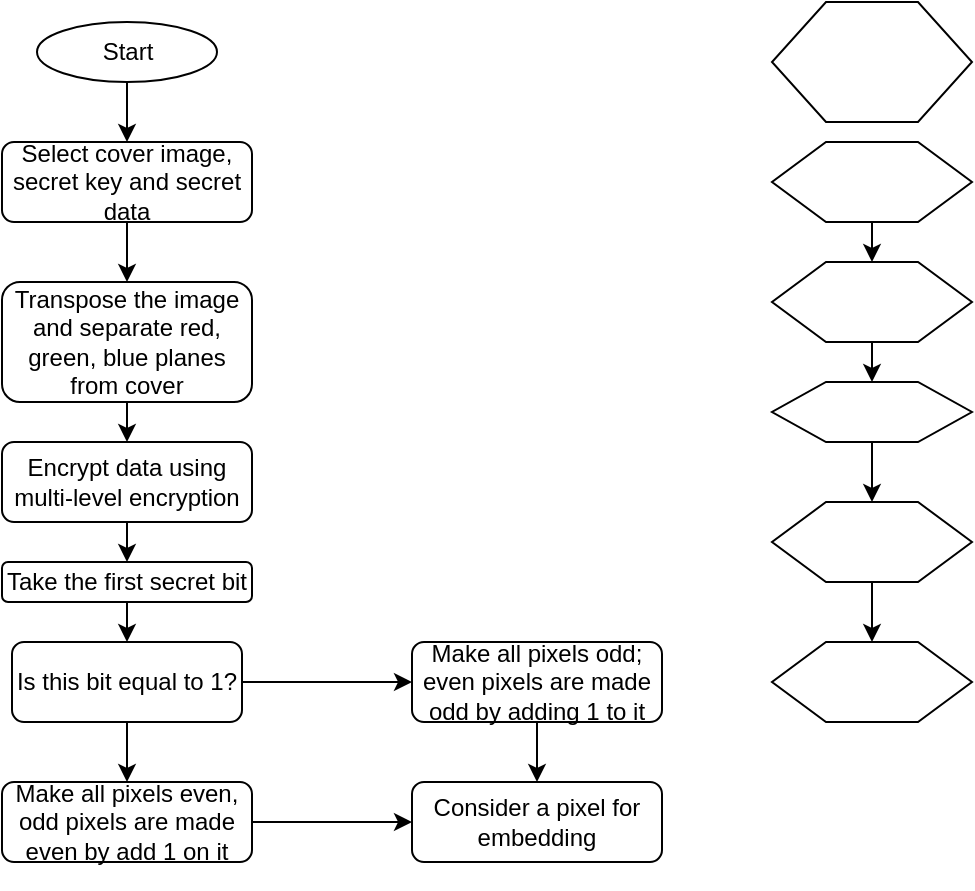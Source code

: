 <mxfile version="20.5.3" type="device"><diagram id="RAeOsYd5xjO7ocaMjwDS" name="Page-1"><mxGraphModel dx="868" dy="450" grid="1" gridSize="10" guides="1" tooltips="1" connect="1" arrows="1" fold="1" page="1" pageScale="1" pageWidth="850" pageHeight="1100" math="0" shadow="0"><root><mxCell id="0"/><mxCell id="1" parent="0"/><mxCell id="4cJjuzjHECZ3NJRVQNgO-1" value="Start" style="ellipse;whiteSpace=wrap;html=1;" vertex="1" parent="1"><mxGeometry x="132.5" y="40" width="90" height="30" as="geometry"/></mxCell><mxCell id="4cJjuzjHECZ3NJRVQNgO-2" value="&lt;p align=&quot;center&quot; class=&quot;MsoNormal&quot;&gt;Select cover image, secret key and secret data&lt;/p&gt;" style="rounded=1;whiteSpace=wrap;html=1;" vertex="1" parent="1"><mxGeometry x="115" y="100" width="125" height="40" as="geometry"/></mxCell><mxCell id="4cJjuzjHECZ3NJRVQNgO-4" value="&lt;p align=&quot;center&quot; class=&quot;MsoNormal&quot;&gt;Transpose the image and separate red, green, blue planes from cover&lt;/p&gt;" style="rounded=1;whiteSpace=wrap;html=1;" vertex="1" parent="1"><mxGeometry x="115" y="170" width="125" height="60" as="geometry"/></mxCell><mxCell id="4cJjuzjHECZ3NJRVQNgO-5" value="&lt;p align=&quot;center&quot; class=&quot;MsoNormal&quot;&gt;Encrypt data using multi-level encryption&lt;/p&gt;" style="rounded=1;whiteSpace=wrap;html=1;" vertex="1" parent="1"><mxGeometry x="115" y="250" width="125" height="40" as="geometry"/></mxCell><mxCell id="4cJjuzjHECZ3NJRVQNgO-6" value="&lt;p align=&quot;center&quot; class=&quot;MsoNormal&quot;&gt;Take the first secret bit&lt;/p&gt;" style="rounded=1;whiteSpace=wrap;html=1;" vertex="1" parent="1"><mxGeometry x="115" y="310" width="125" height="20" as="geometry"/></mxCell><mxCell id="4cJjuzjHECZ3NJRVQNgO-7" value="&lt;p align=&quot;center&quot; class=&quot;MsoNormal&quot;&gt;Is this bit equal to 1?&lt;/p&gt;" style="rounded=1;whiteSpace=wrap;html=1;" vertex="1" parent="1"><mxGeometry x="120" y="350" width="115" height="40" as="geometry"/></mxCell><mxCell id="4cJjuzjHECZ3NJRVQNgO-8" value="&lt;p align=&quot;center&quot; class=&quot;MsoNormal&quot;&gt;Make all pixels even, odd pixels are made even by add 1 on it&lt;/p&gt;" style="rounded=1;whiteSpace=wrap;html=1;" vertex="1" parent="1"><mxGeometry x="115" y="420" width="125" height="40" as="geometry"/></mxCell><mxCell id="4cJjuzjHECZ3NJRVQNgO-9" value="&lt;p align=&quot;center&quot; class=&quot;MsoNormal&quot;&gt;Make all pixels odd; even pixels are made odd by adding 1 to it&lt;/p&gt;" style="rounded=1;whiteSpace=wrap;html=1;" vertex="1" parent="1"><mxGeometry x="320" y="350" width="125" height="40" as="geometry"/></mxCell><mxCell id="4cJjuzjHECZ3NJRVQNgO-10" value="&lt;p align=&quot;center&quot; class=&quot;MsoNormal&quot;&gt;Consider a pixel for embedding&lt;/p&gt;" style="rounded=1;whiteSpace=wrap;html=1;" vertex="1" parent="1"><mxGeometry x="320" y="420" width="125" height="40" as="geometry"/></mxCell><mxCell id="4cJjuzjHECZ3NJRVQNgO-11" value="" style="endArrow=classic;html=1;rounded=0;fontSize=10;exitX=0.5;exitY=1;exitDx=0;exitDy=0;entryX=0.5;entryY=0;entryDx=0;entryDy=0;" edge="1" parent="1" source="4cJjuzjHECZ3NJRVQNgO-1" target="4cJjuzjHECZ3NJRVQNgO-2"><mxGeometry width="50" height="50" relative="1" as="geometry"><mxPoint x="310" y="100" as="sourcePoint"/><mxPoint x="360" y="50" as="targetPoint"/></mxGeometry></mxCell><mxCell id="4cJjuzjHECZ3NJRVQNgO-12" value="" style="endArrow=classic;html=1;rounded=0;fontSize=10;exitX=0.5;exitY=1;exitDx=0;exitDy=0;entryX=0.5;entryY=0;entryDx=0;entryDy=0;" edge="1" parent="1" source="4cJjuzjHECZ3NJRVQNgO-2" target="4cJjuzjHECZ3NJRVQNgO-4"><mxGeometry width="50" height="50" relative="1" as="geometry"><mxPoint x="187.5" y="80" as="sourcePoint"/><mxPoint x="187.5" y="110" as="targetPoint"/></mxGeometry></mxCell><mxCell id="4cJjuzjHECZ3NJRVQNgO-13" value="" style="endArrow=classic;html=1;rounded=0;fontSize=10;exitX=0.5;exitY=1;exitDx=0;exitDy=0;entryX=0.5;entryY=0;entryDx=0;entryDy=0;" edge="1" parent="1" source="4cJjuzjHECZ3NJRVQNgO-4" target="4cJjuzjHECZ3NJRVQNgO-5"><mxGeometry width="50" height="50" relative="1" as="geometry"><mxPoint x="197.5" y="90" as="sourcePoint"/><mxPoint x="197.5" y="120" as="targetPoint"/></mxGeometry></mxCell><mxCell id="4cJjuzjHECZ3NJRVQNgO-14" value="" style="endArrow=classic;html=1;rounded=0;fontSize=10;exitX=0.5;exitY=1;exitDx=0;exitDy=0;entryX=0.5;entryY=0;entryDx=0;entryDy=0;" edge="1" parent="1" source="4cJjuzjHECZ3NJRVQNgO-5" target="4cJjuzjHECZ3NJRVQNgO-6"><mxGeometry width="50" height="50" relative="1" as="geometry"><mxPoint x="340" y="300" as="sourcePoint"/><mxPoint x="340" y="330" as="targetPoint"/></mxGeometry></mxCell><mxCell id="4cJjuzjHECZ3NJRVQNgO-15" value="" style="endArrow=classic;html=1;rounded=0;fontSize=10;exitX=0.5;exitY=1;exitDx=0;exitDy=0;" edge="1" parent="1" source="4cJjuzjHECZ3NJRVQNgO-7" target="4cJjuzjHECZ3NJRVQNgO-8"><mxGeometry width="50" height="50" relative="1" as="geometry"><mxPoint x="280" y="360" as="sourcePoint"/><mxPoint x="280" y="390" as="targetPoint"/></mxGeometry></mxCell><mxCell id="4cJjuzjHECZ3NJRVQNgO-16" value="" style="endArrow=classic;html=1;rounded=0;fontSize=10;exitX=0.5;exitY=1;exitDx=0;exitDy=0;entryX=0.5;entryY=0;entryDx=0;entryDy=0;" edge="1" parent="1" source="4cJjuzjHECZ3NJRVQNgO-6" target="4cJjuzjHECZ3NJRVQNgO-7"><mxGeometry width="50" height="50" relative="1" as="geometry"><mxPoint x="300" y="310" as="sourcePoint"/><mxPoint x="300" y="340" as="targetPoint"/></mxGeometry></mxCell><mxCell id="4cJjuzjHECZ3NJRVQNgO-17" value="" style="endArrow=classic;html=1;rounded=0;fontSize=10;exitX=0.5;exitY=1;exitDx=0;exitDy=0;entryX=0.5;entryY=0;entryDx=0;entryDy=0;" edge="1" parent="1" source="4cJjuzjHECZ3NJRVQNgO-9" target="4cJjuzjHECZ3NJRVQNgO-10"><mxGeometry width="50" height="50" relative="1" as="geometry"><mxPoint x="290" y="350" as="sourcePoint"/><mxPoint x="290" y="380" as="targetPoint"/></mxGeometry></mxCell><mxCell id="4cJjuzjHECZ3NJRVQNgO-18" value="" style="endArrow=classic;html=1;rounded=0;fontSize=10;exitX=1;exitY=0.5;exitDx=0;exitDy=0;entryX=0;entryY=0.5;entryDx=0;entryDy=0;" edge="1" parent="1" source="4cJjuzjHECZ3NJRVQNgO-7" target="4cJjuzjHECZ3NJRVQNgO-9"><mxGeometry width="50" height="50" relative="1" as="geometry"><mxPoint x="290" y="410" as="sourcePoint"/><mxPoint x="290" y="440" as="targetPoint"/></mxGeometry></mxCell><mxCell id="4cJjuzjHECZ3NJRVQNgO-19" value="" style="endArrow=classic;html=1;rounded=0;fontSize=10;exitX=1;exitY=0.5;exitDx=0;exitDy=0;entryX=0;entryY=0.5;entryDx=0;entryDy=0;" edge="1" parent="1" source="4cJjuzjHECZ3NJRVQNgO-8" target="4cJjuzjHECZ3NJRVQNgO-10"><mxGeometry width="50" height="50" relative="1" as="geometry"><mxPoint x="270" y="430" as="sourcePoint"/><mxPoint x="270" y="460" as="targetPoint"/></mxGeometry></mxCell><mxCell id="4cJjuzjHECZ3NJRVQNgO-20" value="" style="verticalLabelPosition=bottom;verticalAlign=top;html=1;shape=hexagon;perimeter=hexagonPerimeter2;arcSize=6;size=0.27;fontSize=10;" vertex="1" parent="1"><mxGeometry x="500" y="30" width="100" height="60" as="geometry"/></mxCell><mxCell id="4cJjuzjHECZ3NJRVQNgO-22" value="" style="verticalLabelPosition=bottom;verticalAlign=top;html=1;shape=hexagon;perimeter=hexagonPerimeter2;arcSize=6;size=0.27;fontSize=10;" vertex="1" parent="1"><mxGeometry x="500" y="100" width="100" height="40" as="geometry"/></mxCell><mxCell id="4cJjuzjHECZ3NJRVQNgO-23" value="" style="verticalLabelPosition=bottom;verticalAlign=top;html=1;shape=hexagon;perimeter=hexagonPerimeter2;arcSize=6;size=0.27;fontSize=10;" vertex="1" parent="1"><mxGeometry x="500" y="160" width="100" height="40" as="geometry"/></mxCell><mxCell id="4cJjuzjHECZ3NJRVQNgO-24" value="" style="verticalLabelPosition=bottom;verticalAlign=top;html=1;shape=hexagon;perimeter=hexagonPerimeter2;arcSize=6;size=0.27;fontSize=10;" vertex="1" parent="1"><mxGeometry x="500" y="220" width="100" height="30" as="geometry"/></mxCell><mxCell id="4cJjuzjHECZ3NJRVQNgO-25" value="" style="verticalLabelPosition=bottom;verticalAlign=top;html=1;shape=hexagon;perimeter=hexagonPerimeter2;arcSize=6;size=0.27;fontSize=10;" vertex="1" parent="1"><mxGeometry x="500" y="280" width="100" height="40" as="geometry"/></mxCell><mxCell id="4cJjuzjHECZ3NJRVQNgO-26" value="" style="verticalLabelPosition=bottom;verticalAlign=top;html=1;shape=hexagon;perimeter=hexagonPerimeter2;arcSize=6;size=0.27;fontSize=10;" vertex="1" parent="1"><mxGeometry x="500" y="350" width="100" height="40" as="geometry"/></mxCell><mxCell id="4cJjuzjHECZ3NJRVQNgO-28" value="" style="endArrow=classic;html=1;rounded=0;fontSize=10;exitX=0.5;exitY=1;exitDx=0;exitDy=0;entryX=0.5;entryY=0;entryDx=0;entryDy=0;" edge="1" parent="1" source="4cJjuzjHECZ3NJRVQNgO-22" target="4cJjuzjHECZ3NJRVQNgO-23"><mxGeometry width="50" height="50" relative="1" as="geometry"><mxPoint x="580" y="140" as="sourcePoint"/><mxPoint x="580" y="170" as="targetPoint"/></mxGeometry></mxCell><mxCell id="4cJjuzjHECZ3NJRVQNgO-29" value="" style="endArrow=classic;html=1;rounded=0;fontSize=10;exitX=0.5;exitY=1;exitDx=0;exitDy=0;entryX=0.5;entryY=0;entryDx=0;entryDy=0;" edge="1" parent="1" source="4cJjuzjHECZ3NJRVQNgO-23" target="4cJjuzjHECZ3NJRVQNgO-24"><mxGeometry width="50" height="50" relative="1" as="geometry"><mxPoint x="590" y="210" as="sourcePoint"/><mxPoint x="590" y="240" as="targetPoint"/></mxGeometry></mxCell><mxCell id="4cJjuzjHECZ3NJRVQNgO-30" value="" style="endArrow=classic;html=1;rounded=0;fontSize=10;exitX=0.5;exitY=1;exitDx=0;exitDy=0;entryX=0.5;entryY=0;entryDx=0;entryDy=0;" edge="1" parent="1" source="4cJjuzjHECZ3NJRVQNgO-24" target="4cJjuzjHECZ3NJRVQNgO-25"><mxGeometry width="50" height="50" relative="1" as="geometry"><mxPoint x="600" y="260" as="sourcePoint"/><mxPoint x="600" y="290" as="targetPoint"/></mxGeometry></mxCell><mxCell id="4cJjuzjHECZ3NJRVQNgO-31" value="" style="endArrow=classic;html=1;rounded=0;fontSize=10;exitX=0.5;exitY=1;exitDx=0;exitDy=0;entryX=0.5;entryY=0;entryDx=0;entryDy=0;" edge="1" parent="1" source="4cJjuzjHECZ3NJRVQNgO-25" target="4cJjuzjHECZ3NJRVQNgO-26"><mxGeometry width="50" height="50" relative="1" as="geometry"><mxPoint x="600" y="330" as="sourcePoint"/><mxPoint x="600" y="360" as="targetPoint"/></mxGeometry></mxCell></root></mxGraphModel></diagram></mxfile>